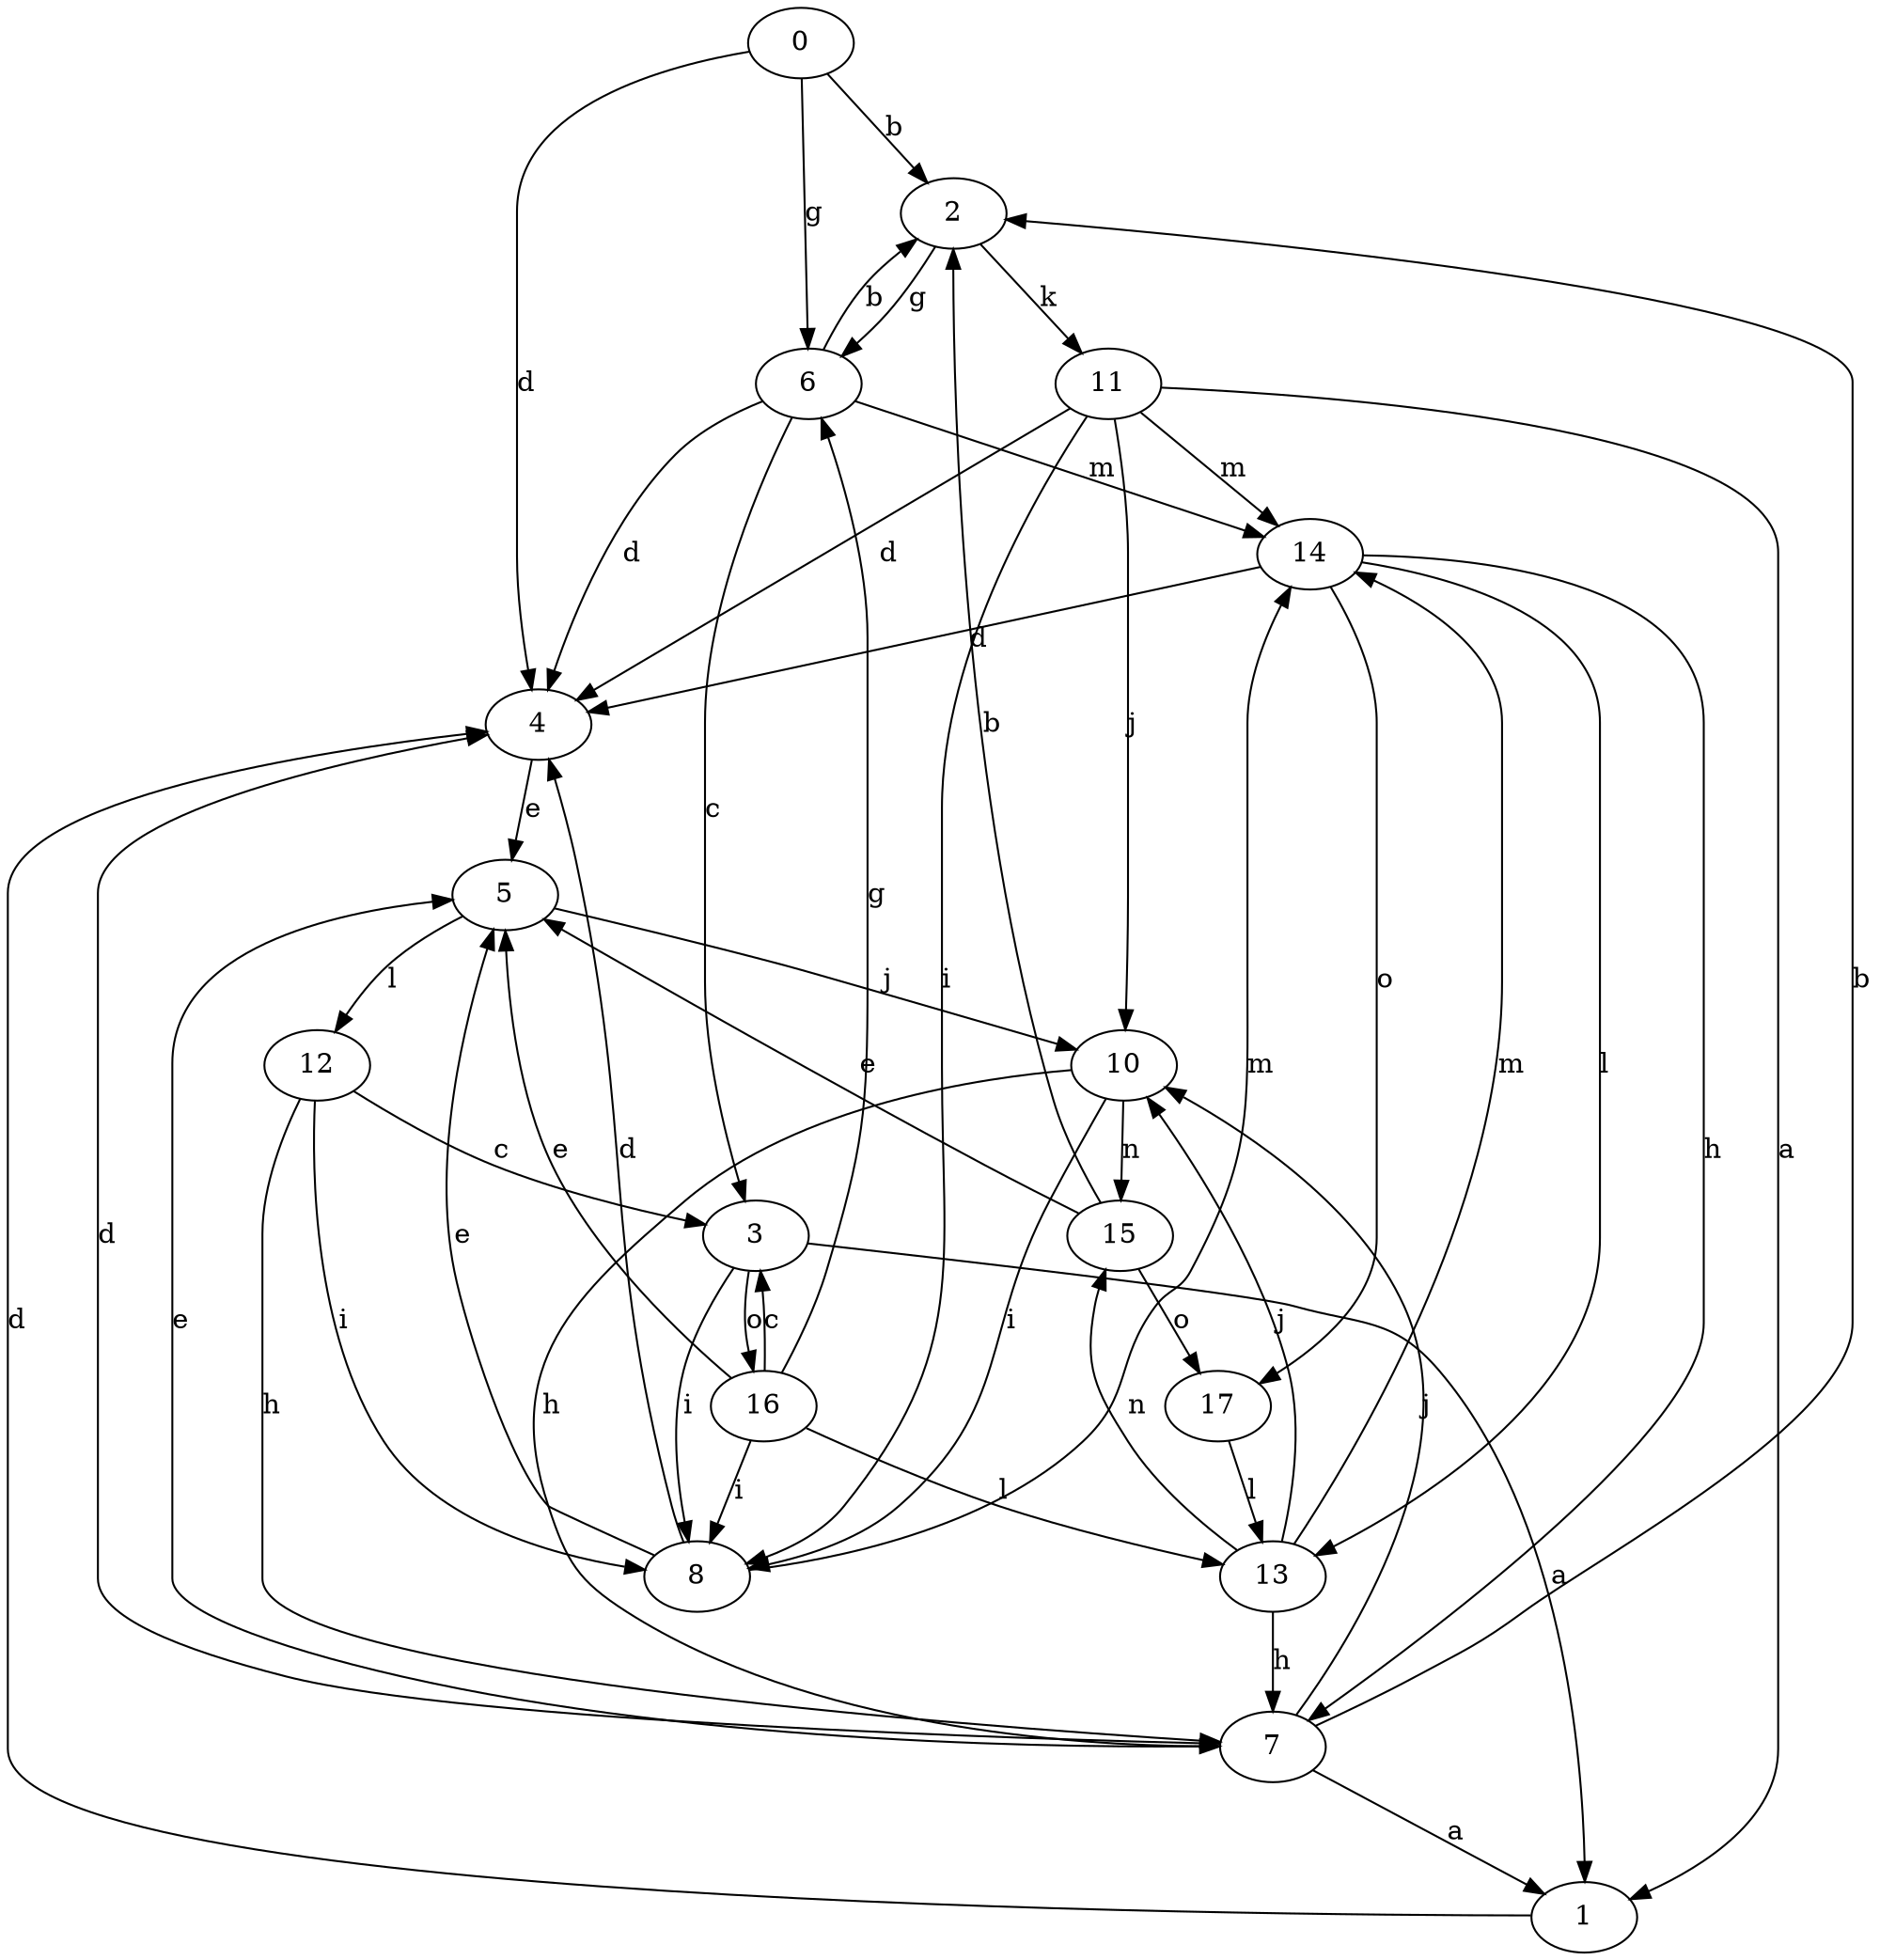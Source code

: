 strict digraph  {
0;
1;
2;
3;
4;
5;
6;
7;
8;
10;
11;
12;
13;
14;
15;
16;
17;
0 -> 2  [label=b];
0 -> 4  [label=d];
0 -> 6  [label=g];
1 -> 4  [label=d];
2 -> 6  [label=g];
2 -> 11  [label=k];
3 -> 1  [label=a];
3 -> 8  [label=i];
3 -> 16  [label=o];
4 -> 5  [label=e];
5 -> 10  [label=j];
5 -> 12  [label=l];
6 -> 2  [label=b];
6 -> 3  [label=c];
6 -> 4  [label=d];
6 -> 14  [label=m];
7 -> 1  [label=a];
7 -> 2  [label=b];
7 -> 4  [label=d];
7 -> 5  [label=e];
7 -> 10  [label=j];
8 -> 4  [label=d];
8 -> 5  [label=e];
8 -> 14  [label=m];
10 -> 7  [label=h];
10 -> 8  [label=i];
10 -> 15  [label=n];
11 -> 1  [label=a];
11 -> 4  [label=d];
11 -> 8  [label=i];
11 -> 10  [label=j];
11 -> 14  [label=m];
12 -> 3  [label=c];
12 -> 7  [label=h];
12 -> 8  [label=i];
13 -> 7  [label=h];
13 -> 10  [label=j];
13 -> 14  [label=m];
13 -> 15  [label=n];
14 -> 4  [label=d];
14 -> 7  [label=h];
14 -> 13  [label=l];
14 -> 17  [label=o];
15 -> 2  [label=b];
15 -> 5  [label=e];
15 -> 17  [label=o];
16 -> 3  [label=c];
16 -> 5  [label=e];
16 -> 6  [label=g];
16 -> 8  [label=i];
16 -> 13  [label=l];
17 -> 13  [label=l];
}

